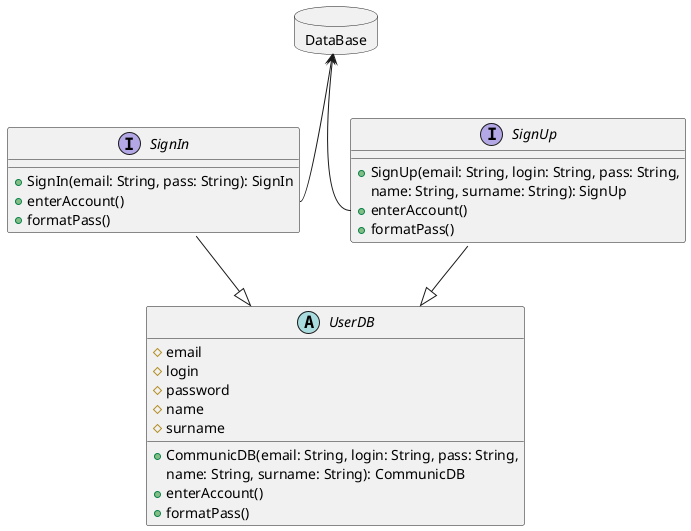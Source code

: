 @startuml

interface SignIn {
    + SignIn(email: String, pass: String): SignIn
    + enterAccount()
    + formatPass()

}

interface SignUp{
    + SignUp(email: String, login: String, pass: String,
    name: String, surname: String): SignUp
    + enterAccount()
    + formatPass()

}

abstract class UserDB  {
    # email
    # login
    # password
    # name
    # surname
    + CommunicDB(email: String, login: String, pass: String,
    name: String, surname: String): CommunicDB
    + enterAccount()
    + formatPass()
}

package DataBase <<Database>> {

}

SignUp --|> UserDB
SignIn --|> UserDB

SignUp::enterAcc -u-> DataBase
SignIn::enterAcc -u-> DataBase
@enduml